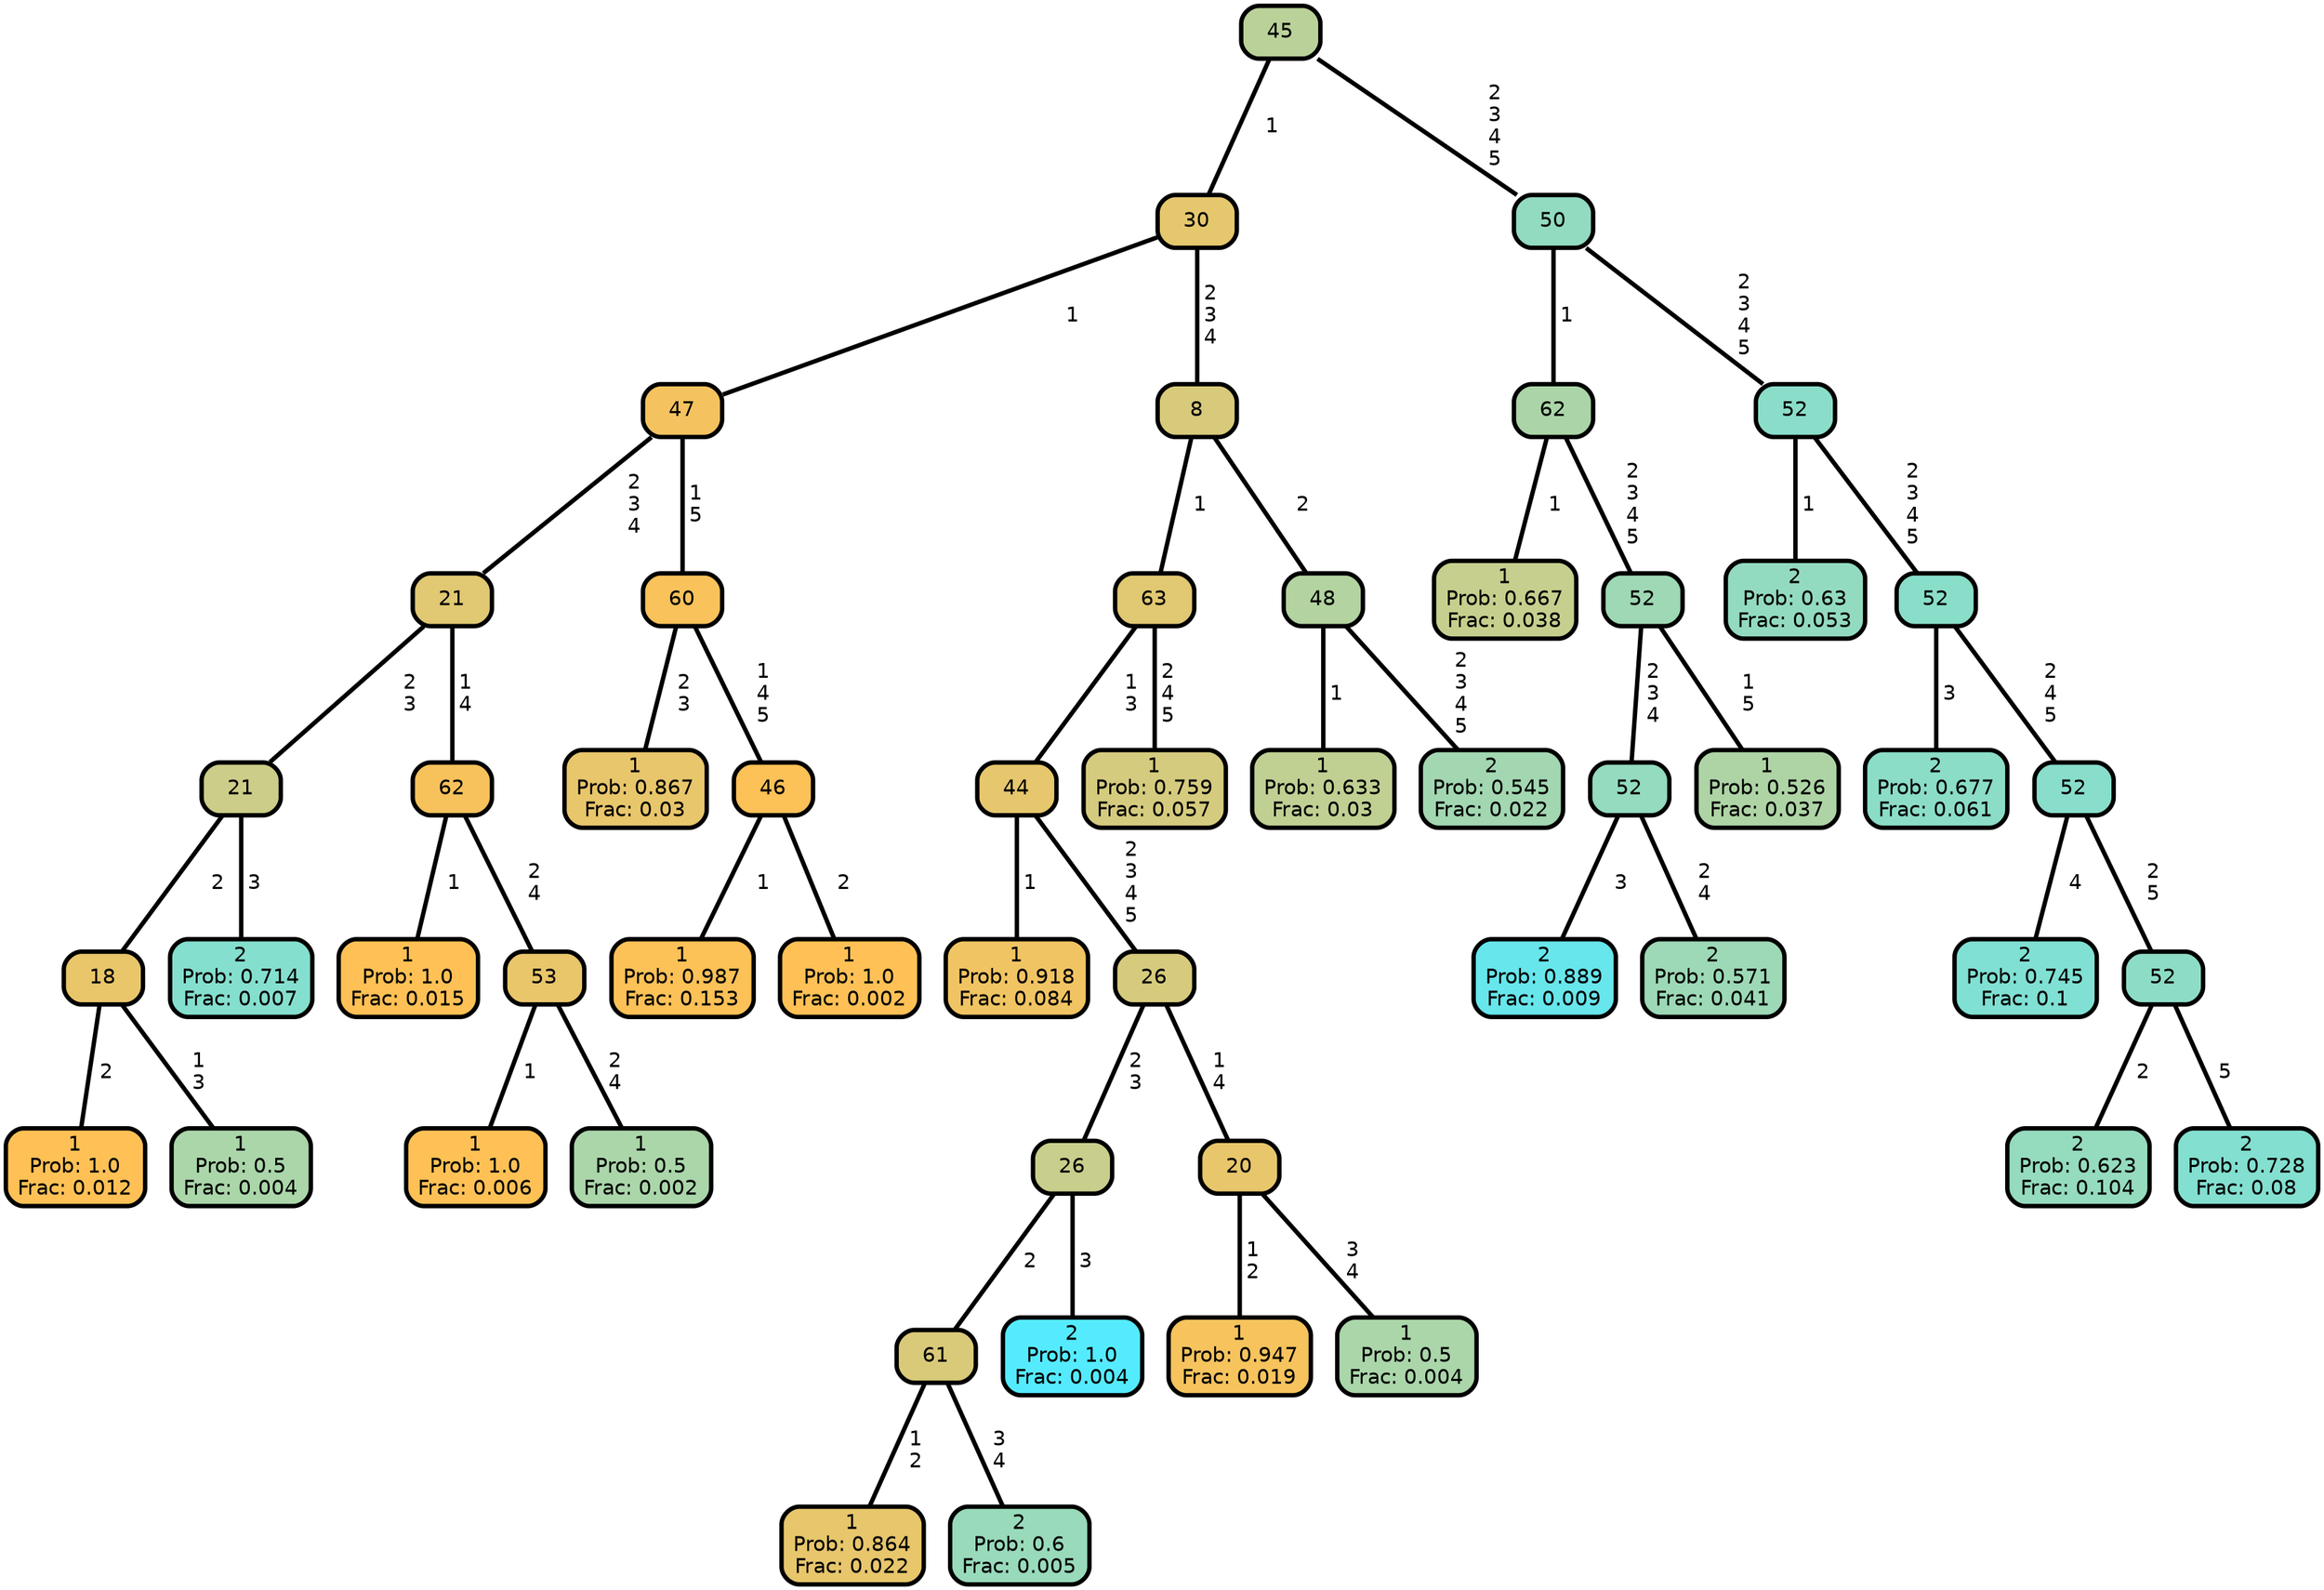 graph Tree {
node [shape=box, style="filled, rounded",color="black",penwidth="3",fontcolor="black",                 fontname=helvetica] ;
graph [ranksep="0 equally", splines=straight,                 bgcolor=transparent, dpi=200] ;
edge [fontname=helvetica, color=black] ;
0 [label="1
Prob: 1.0
Frac: 0.012", fillcolor="#ffc155"] ;
1 [label="18", fillcolor="#e9c66a"] ;
2 [label="1
Prob: 0.5
Frac: 0.004", fillcolor="#aad6aa"] ;
3 [label="21", fillcolor="#cbcd88"] ;
4 [label="2
Prob: 0.714
Frac: 0.007", fillcolor="#85dfce"] ;
5 [label="21", fillcolor="#e1c872"] ;
6 [label="1
Prob: 1.0
Frac: 0.015", fillcolor="#ffc155"] ;
7 [label="62", fillcolor="#f7c25c"] ;
8 [label="1
Prob: 1.0
Frac: 0.006", fillcolor="#ffc155"] ;
9 [label="53", fillcolor="#e9c66a"] ;
10 [label="1
Prob: 0.5
Frac: 0.002", fillcolor="#aad6aa"] ;
11 [label="47", fillcolor="#f4c35f"] ;
12 [label="1
Prob: 0.867
Frac: 0.03", fillcolor="#e8c66b"] ;
13 [label="60", fillcolor="#f9c25a"] ;
14 [label="1
Prob: 0.987
Frac: 0.153", fillcolor="#fcc157"] ;
15 [label="46", fillcolor="#fcc157"] ;
16 [label="1
Prob: 1.0
Frac: 0.002", fillcolor="#ffc155"] ;
17 [label="30", fillcolor="#e5c76e"] ;
18 [label="1
Prob: 0.918
Frac: 0.084", fillcolor="#f1c463"] ;
19 [label="44", fillcolor="#e6c76d"] ;
20 [label="1
Prob: 0.864
Frac: 0.022", fillcolor="#e7c66c"] ;
21 [label="61", fillcolor="#d9ca7a"] ;
22 [label="2
Prob: 0.6
Frac: 0.005", fillcolor="#99dabb"] ;
23 [label="26", fillcolor="#c8ce8b"] ;
24 [label="2
Prob: 1.0
Frac: 0.004", fillcolor="#55ebff"] ;
25 [label="26", fillcolor="#d6cb7d"] ;
26 [label="1
Prob: 0.947
Frac: 0.019", fillcolor="#f6c35d"] ;
27 [label="20", fillcolor="#e8c66b"] ;
28 [label="1
Prob: 0.5
Frac: 0.004", fillcolor="#aad6aa"] ;
29 [label="63", fillcolor="#e1c872"] ;
30 [label="1
Prob: 0.759
Frac: 0.057", fillcolor="#d5cb7e"] ;
31 [label="8", fillcolor="#d8ca7b"] ;
32 [label="1
Prob: 0.633
Frac: 0.03", fillcolor="#c0d093"] ;
33 [label="48", fillcolor="#b3d3a0"] ;
34 [label="2
Prob: 0.545
Frac: 0.022", fillcolor="#a2d7b1"] ;
35 [label="45", fillcolor="#bad299"] ;
36 [label="1
Prob: 0.667
Frac: 0.038", fillcolor="#c6cf8d"] ;
37 [label="62", fillcolor="#abd5a8"] ;
38 [label="2
Prob: 0.889
Frac: 0.009", fillcolor="#67e6ec"] ;
39 [label="52", fillcolor="#94dbbf"] ;
40 [label="2
Prob: 0.571
Frac: 0.041", fillcolor="#9dd9b6"] ;
41 [label="52", fillcolor="#9fd8b4"] ;
42 [label="1
Prob: 0.526
Frac: 0.037", fillcolor="#aed4a5"] ;
43 [label="50", fillcolor="#92dbc1"] ;
44 [label="2
Prob: 0.63
Frac: 0.053", fillcolor="#93dbc0"] ;
45 [label="52", fillcolor="#8addc9"] ;
46 [label="2
Prob: 0.677
Frac: 0.061", fillcolor="#8bddc8"] ;
47 [label="52", fillcolor="#89deca"] ;
48 [label="2
Prob: 0.745
Frac: 0.1", fillcolor="#80e0d3"] ;
49 [label="52", fillcolor="#88decb"] ;
50 [label="2
Prob: 0.623
Frac: 0.104", fillcolor="#95dbbe"] ;
51 [label="52", fillcolor="#8dddc6"] ;
52 [label="2
Prob: 0.728
Frac: 0.08", fillcolor="#83dfd0"] ;
1 -- 0 [label=" 2",penwidth=3] ;
1 -- 2 [label=" 1\n 3",penwidth=3] ;
3 -- 1 [label=" 2",penwidth=3] ;
3 -- 4 [label=" 3",penwidth=3] ;
5 -- 3 [label=" 2\n 3",penwidth=3] ;
5 -- 7 [label=" 1\n 4",penwidth=3] ;
7 -- 6 [label=" 1",penwidth=3] ;
7 -- 9 [label=" 2\n 4",penwidth=3] ;
9 -- 8 [label=" 1",penwidth=3] ;
9 -- 10 [label=" 2\n 4",penwidth=3] ;
11 -- 5 [label=" 2\n 3\n 4",penwidth=3] ;
11 -- 13 [label=" 1\n 5",penwidth=3] ;
13 -- 12 [label=" 2\n 3",penwidth=3] ;
13 -- 15 [label=" 1\n 4\n 5",penwidth=3] ;
15 -- 14 [label=" 1",penwidth=3] ;
15 -- 16 [label=" 2",penwidth=3] ;
17 -- 11 [label=" 1",penwidth=3] ;
17 -- 31 [label=" 2\n 3\n 4",penwidth=3] ;
19 -- 18 [label=" 1",penwidth=3] ;
19 -- 25 [label=" 2\n 3\n 4\n 5",penwidth=3] ;
21 -- 20 [label=" 1\n 2",penwidth=3] ;
21 -- 22 [label=" 3\n 4",penwidth=3] ;
23 -- 21 [label=" 2",penwidth=3] ;
23 -- 24 [label=" 3",penwidth=3] ;
25 -- 23 [label=" 2\n 3",penwidth=3] ;
25 -- 27 [label=" 1\n 4",penwidth=3] ;
27 -- 26 [label=" 1\n 2",penwidth=3] ;
27 -- 28 [label=" 3\n 4",penwidth=3] ;
29 -- 19 [label=" 1\n 3",penwidth=3] ;
29 -- 30 [label=" 2\n 4\n 5",penwidth=3] ;
31 -- 29 [label=" 1",penwidth=3] ;
31 -- 33 [label=" 2",penwidth=3] ;
33 -- 32 [label=" 1",penwidth=3] ;
33 -- 34 [label=" 2\n 3\n 4\n 5",penwidth=3] ;
35 -- 17 [label=" 1",penwidth=3] ;
35 -- 43 [label=" 2\n 3\n 4\n 5",penwidth=3] ;
37 -- 36 [label=" 1",penwidth=3] ;
37 -- 41 [label=" 2\n 3\n 4\n 5",penwidth=3] ;
39 -- 38 [label=" 3",penwidth=3] ;
39 -- 40 [label=" 2\n 4",penwidth=3] ;
41 -- 39 [label=" 2\n 3\n 4",penwidth=3] ;
41 -- 42 [label=" 1\n 5",penwidth=3] ;
43 -- 37 [label=" 1",penwidth=3] ;
43 -- 45 [label=" 2\n 3\n 4\n 5",penwidth=3] ;
45 -- 44 [label=" 1",penwidth=3] ;
45 -- 47 [label=" 2\n 3\n 4\n 5",penwidth=3] ;
47 -- 46 [label=" 3",penwidth=3] ;
47 -- 49 [label=" 2\n 4\n 5",penwidth=3] ;
49 -- 48 [label=" 4",penwidth=3] ;
49 -- 51 [label=" 2\n 5",penwidth=3] ;
51 -- 50 [label=" 2",penwidth=3] ;
51 -- 52 [label=" 5",penwidth=3] ;
{rank = same;}}
